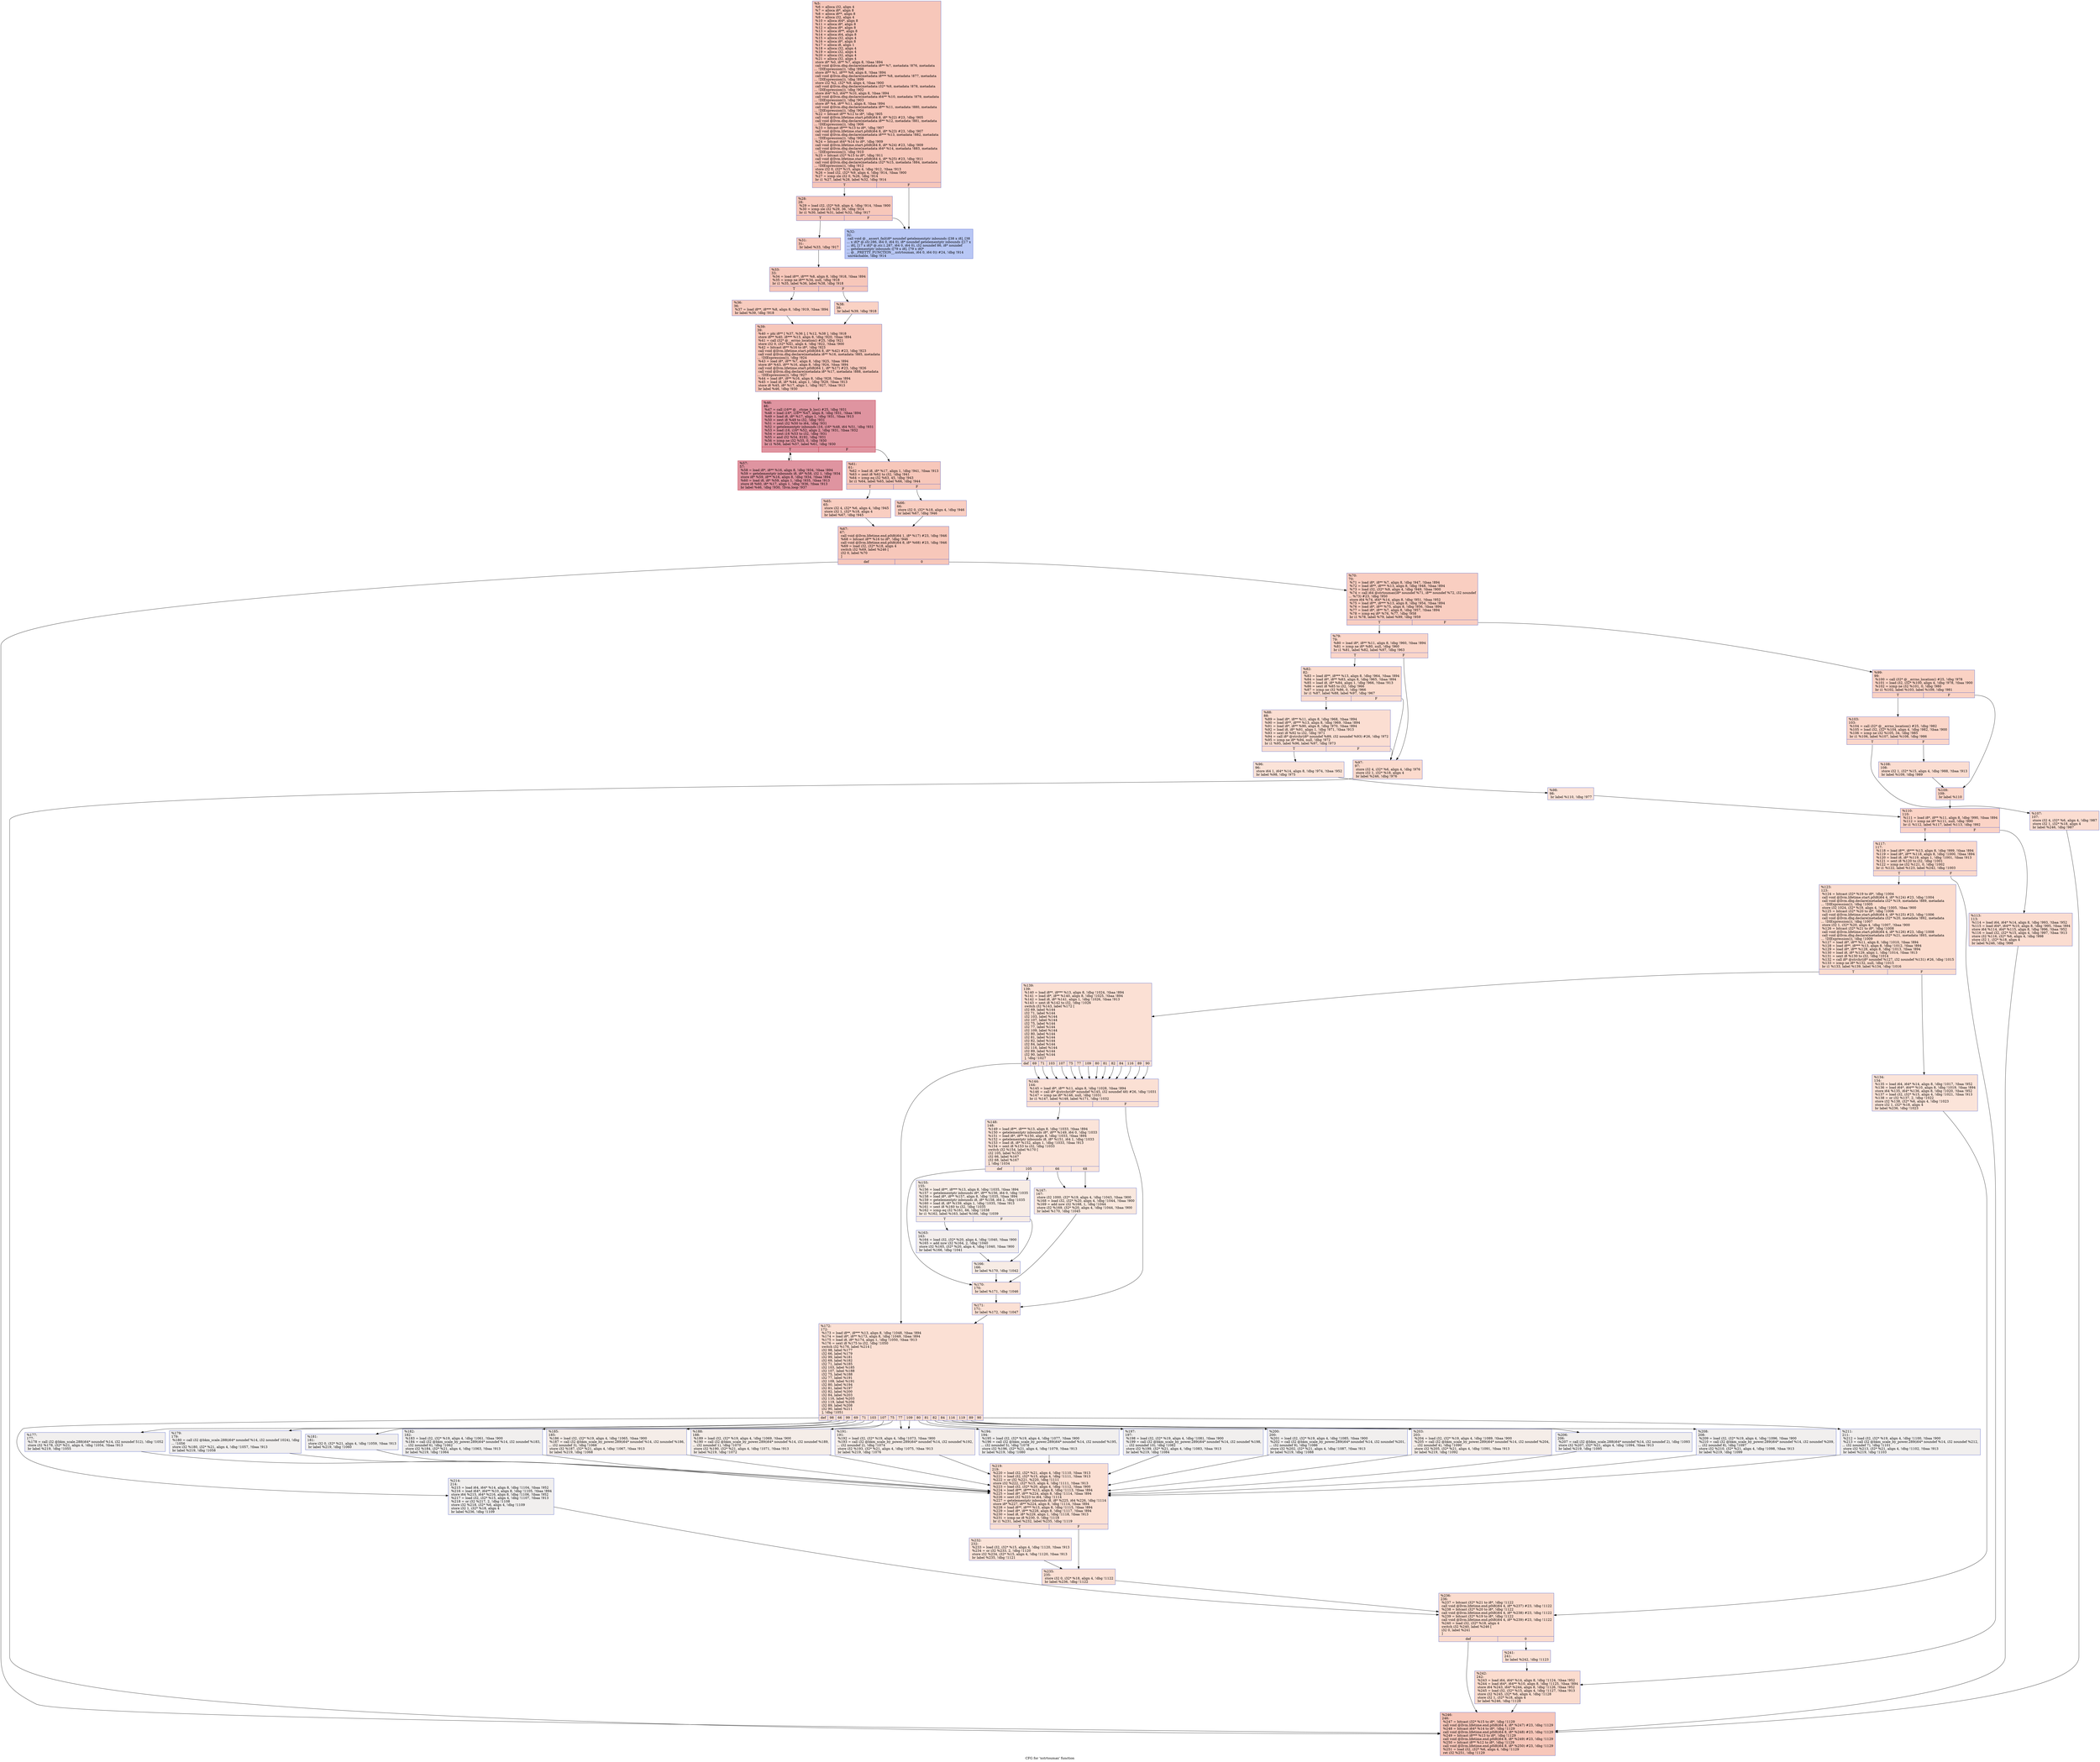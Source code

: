 digraph "CFG for 'xstrtoumax' function" {
	label="CFG for 'xstrtoumax' function";

	Node0xe67f10 [shape=record,color="#3d50c3ff", style=filled, fillcolor="#ec7f6370",label="{%5:\l  %6 = alloca i32, align 4\l  %7 = alloca i8*, align 8\l  %8 = alloca i8**, align 8\l  %9 = alloca i32, align 4\l  %10 = alloca i64*, align 8\l  %11 = alloca i8*, align 8\l  %12 = alloca i8*, align 8\l  %13 = alloca i8**, align 8\l  %14 = alloca i64, align 8\l  %15 = alloca i32, align 4\l  %16 = alloca i8*, align 8\l  %17 = alloca i8, align 1\l  %18 = alloca i32, align 4\l  %19 = alloca i32, align 4\l  %20 = alloca i32, align 4\l  %21 = alloca i32, align 4\l  store i8* %0, i8** %7, align 8, !tbaa !894\l  call void @llvm.dbg.declare(metadata i8** %7, metadata !876, metadata\l... !DIExpression()), !dbg !898\l  store i8** %1, i8*** %8, align 8, !tbaa !894\l  call void @llvm.dbg.declare(metadata i8*** %8, metadata !877, metadata\l... !DIExpression()), !dbg !899\l  store i32 %2, i32* %9, align 4, !tbaa !900\l  call void @llvm.dbg.declare(metadata i32* %9, metadata !878, metadata\l... !DIExpression()), !dbg !902\l  store i64* %3, i64** %10, align 8, !tbaa !894\l  call void @llvm.dbg.declare(metadata i64** %10, metadata !879, metadata\l... !DIExpression()), !dbg !903\l  store i8* %4, i8** %11, align 8, !tbaa !894\l  call void @llvm.dbg.declare(metadata i8** %11, metadata !880, metadata\l... !DIExpression()), !dbg !904\l  %22 = bitcast i8** %12 to i8*, !dbg !905\l  call void @llvm.lifetime.start.p0i8(i64 8, i8* %22) #23, !dbg !905\l  call void @llvm.dbg.declare(metadata i8** %12, metadata !881, metadata\l... !DIExpression()), !dbg !906\l  %23 = bitcast i8*** %13 to i8*, !dbg !907\l  call void @llvm.lifetime.start.p0i8(i64 8, i8* %23) #23, !dbg !907\l  call void @llvm.dbg.declare(metadata i8*** %13, metadata !882, metadata\l... !DIExpression()), !dbg !908\l  %24 = bitcast i64* %14 to i8*, !dbg !909\l  call void @llvm.lifetime.start.p0i8(i64 8, i8* %24) #23, !dbg !909\l  call void @llvm.dbg.declare(metadata i64* %14, metadata !883, metadata\l... !DIExpression()), !dbg !910\l  %25 = bitcast i32* %15 to i8*, !dbg !911\l  call void @llvm.lifetime.start.p0i8(i64 4, i8* %25) #23, !dbg !911\l  call void @llvm.dbg.declare(metadata i32* %15, metadata !884, metadata\l... !DIExpression()), !dbg !912\l  store i32 0, i32* %15, align 4, !dbg !912, !tbaa !913\l  %26 = load i32, i32* %9, align 4, !dbg !914, !tbaa !900\l  %27 = icmp sle i32 0, %26, !dbg !914\l  br i1 %27, label %28, label %32, !dbg !914\l|{<s0>T|<s1>F}}"];
	Node0xe67f10:s0 -> Node0xe69cc0;
	Node0xe67f10:s1 -> Node0xe69d60;
	Node0xe69cc0 [shape=record,color="#3d50c3ff", style=filled, fillcolor="#ec7f6370",label="{%28:\l28:                                               \l  %29 = load i32, i32* %9, align 4, !dbg !914, !tbaa !900\l  %30 = icmp sle i32 %29, 36, !dbg !914\l  br i1 %30, label %31, label %32, !dbg !917\l|{<s0>T|<s1>F}}"];
	Node0xe69cc0:s0 -> Node0xe69d10;
	Node0xe69cc0:s1 -> Node0xe69d60;
	Node0xe69d10 [shape=record,color="#3d50c3ff", style=filled, fillcolor="#ec7f6370",label="{%31:\l31:                                               \l  br label %33, !dbg !917\l}"];
	Node0xe69d10 -> Node0xe69db0;
	Node0xe69d60 [shape=record,color="#3d50c3ff", style=filled, fillcolor="#5f7fe870",label="{%32:\l32:                                               \l  call void @__assert_fail(i8* noundef getelementptr inbounds ([38 x i8], [38\l... x i8]* @.str.286, i64 0, i64 0), i8* noundef getelementptr inbounds ([17 x\l... i8], [17 x i8]* @.str.1.287, i64 0, i64 0), i32 noundef 86, i8* noundef\l... getelementptr inbounds ([79 x i8], [79 x i8]*\l... @__PRETTY_FUNCTION__.xstrtoumax, i64 0, i64 0)) #24, !dbg !914\l  unreachable, !dbg !914\l}"];
	Node0xe69db0 [shape=record,color="#3d50c3ff", style=filled, fillcolor="#ec7f6370",label="{%33:\l33:                                               \l  %34 = load i8**, i8*** %8, align 8, !dbg !918, !tbaa !894\l  %35 = icmp ne i8** %34, null, !dbg !918\l  br i1 %35, label %36, label %38, !dbg !918\l|{<s0>T|<s1>F}}"];
	Node0xe69db0:s0 -> Node0xe69e00;
	Node0xe69db0:s1 -> Node0xe69e50;
	Node0xe69e00 [shape=record,color="#3d50c3ff", style=filled, fillcolor="#f08b6e70",label="{%36:\l36:                                               \l  %37 = load i8**, i8*** %8, align 8, !dbg !919, !tbaa !894\l  br label %39, !dbg !918\l}"];
	Node0xe69e00 -> Node0xe69ea0;
	Node0xe69e50 [shape=record,color="#3d50c3ff", style=filled, fillcolor="#f4987a70",label="{%38:\l38:                                               \l  br label %39, !dbg !918\l}"];
	Node0xe69e50 -> Node0xe69ea0;
	Node0xe69ea0 [shape=record,color="#3d50c3ff", style=filled, fillcolor="#ec7f6370",label="{%39:\l39:                                               \l  %40 = phi i8** [ %37, %36 ], [ %12, %38 ], !dbg !918\l  store i8** %40, i8*** %13, align 8, !dbg !920, !tbaa !894\l  %41 = call i32* @__errno_location() #25, !dbg !921\l  store i32 0, i32* %41, align 4, !dbg !922, !tbaa !900\l  %42 = bitcast i8** %16 to i8*, !dbg !923\l  call void @llvm.lifetime.start.p0i8(i64 8, i8* %42) #23, !dbg !923\l  call void @llvm.dbg.declare(metadata i8** %16, metadata !885, metadata\l... !DIExpression()), !dbg !924\l  %43 = load i8*, i8** %7, align 8, !dbg !925, !tbaa !894\l  store i8* %43, i8** %16, align 8, !dbg !924, !tbaa !894\l  call void @llvm.lifetime.start.p0i8(i64 1, i8* %17) #23, !dbg !926\l  call void @llvm.dbg.declare(metadata i8* %17, metadata !888, metadata\l... !DIExpression()), !dbg !927\l  %44 = load i8*, i8** %16, align 8, !dbg !928, !tbaa !894\l  %45 = load i8, i8* %44, align 1, !dbg !929, !tbaa !913\l  store i8 %45, i8* %17, align 1, !dbg !927, !tbaa !913\l  br label %46, !dbg !930\l}"];
	Node0xe69ea0 -> Node0xe69ef0;
	Node0xe69ef0 [shape=record,color="#b70d28ff", style=filled, fillcolor="#b70d2870",label="{%46:\l46:                                               \l  %47 = call i16** @__ctype_b_loc() #25, !dbg !931\l  %48 = load i16*, i16** %47, align 8, !dbg !931, !tbaa !894\l  %49 = load i8, i8* %17, align 1, !dbg !931, !tbaa !913\l  %50 = zext i8 %49 to i32, !dbg !931\l  %51 = sext i32 %50 to i64, !dbg !931\l  %52 = getelementptr inbounds i16, i16* %48, i64 %51, !dbg !931\l  %53 = load i16, i16* %52, align 2, !dbg !931, !tbaa !932\l  %54 = zext i16 %53 to i32, !dbg !931\l  %55 = and i32 %54, 8192, !dbg !931\l  %56 = icmp ne i32 %55, 0, !dbg !930\l  br i1 %56, label %57, label %61, !dbg !930\l|{<s0>T|<s1>F}}"];
	Node0xe69ef0:s0 -> Node0xe69f40;
	Node0xe69ef0:s1 -> Node0xe69f90;
	Node0xe69f40 [shape=record,color="#b70d28ff", style=filled, fillcolor="#b70d2870",label="{%57:\l57:                                               \l  %58 = load i8*, i8** %16, align 8, !dbg !934, !tbaa !894\l  %59 = getelementptr inbounds i8, i8* %58, i32 1, !dbg !934\l  store i8* %59, i8** %16, align 8, !dbg !934, !tbaa !894\l  %60 = load i8, i8* %59, align 1, !dbg !935, !tbaa !913\l  store i8 %60, i8* %17, align 1, !dbg !936, !tbaa !913\l  br label %46, !dbg !930, !llvm.loop !937\l}"];
	Node0xe69f40 -> Node0xe69ef0;
	Node0xe69f90 [shape=record,color="#3d50c3ff", style=filled, fillcolor="#ec7f6370",label="{%61:\l61:                                               \l  %62 = load i8, i8* %17, align 1, !dbg !941, !tbaa !913\l  %63 = zext i8 %62 to i32, !dbg !941\l  %64 = icmp eq i32 %63, 45, !dbg !943\l  br i1 %64, label %65, label %66, !dbg !944\l|{<s0>T|<s1>F}}"];
	Node0xe69f90:s0 -> Node0xe69fe0;
	Node0xe69f90:s1 -> Node0xe6a030;
	Node0xe69fe0 [shape=record,color="#3d50c3ff", style=filled, fillcolor="#f2907270",label="{%65:\l65:                                               \l  store i32 4, i32* %6, align 4, !dbg !945\l  store i32 1, i32* %18, align 4\l  br label %67, !dbg !945\l}"];
	Node0xe69fe0 -> Node0xe6a080;
	Node0xe6a030 [shape=record,color="#3d50c3ff", style=filled, fillcolor="#f2907270",label="{%66:\l66:                                               \l  store i32 0, i32* %18, align 4, !dbg !946\l  br label %67, !dbg !946\l}"];
	Node0xe6a030 -> Node0xe6a080;
	Node0xe6a080 [shape=record,color="#3d50c3ff", style=filled, fillcolor="#ec7f6370",label="{%67:\l67:                                               \l  call void @llvm.lifetime.end.p0i8(i64 1, i8* %17) #23, !dbg !946\l  %68 = bitcast i8** %16 to i8*, !dbg !946\l  call void @llvm.lifetime.end.p0i8(i64 8, i8* %68) #23, !dbg !946\l  %69 = load i32, i32* %18, align 4\l  switch i32 %69, label %246 [\l    i32 0, label %70\l  ]\l|{<s0>def|<s1>0}}"];
	Node0xe6a080:s0 -> Node0xe6afd0;
	Node0xe6a080:s1 -> Node0xe6a0d0;
	Node0xe6a0d0 [shape=record,color="#3d50c3ff", style=filled, fillcolor="#f2907270",label="{%70:\l70:                                               \l  %71 = load i8*, i8** %7, align 8, !dbg !947, !tbaa !894\l  %72 = load i8**, i8*** %13, align 8, !dbg !948, !tbaa !894\l  %73 = load i32, i32* %9, align 4, !dbg !949, !tbaa !900\l  %74 = call i64 @strtoumax(i8* noundef %71, i8** noundef %72, i32 noundef\l... %73) #23, !dbg !950\l  store i64 %74, i64* %14, align 8, !dbg !951, !tbaa !952\l  %75 = load i8**, i8*** %13, align 8, !dbg !954, !tbaa !894\l  %76 = load i8*, i8** %75, align 8, !dbg !956, !tbaa !894\l  %77 = load i8*, i8** %7, align 8, !dbg !957, !tbaa !894\l  %78 = icmp eq i8* %76, %77, !dbg !958\l  br i1 %78, label %79, label %99, !dbg !959\l|{<s0>T|<s1>F}}"];
	Node0xe6a0d0:s0 -> Node0xe6a120;
	Node0xe6a0d0:s1 -> Node0xe6a300;
	Node0xe6a120 [shape=record,color="#3d50c3ff", style=filled, fillcolor="#f6a38570",label="{%79:\l79:                                               \l  %80 = load i8*, i8** %11, align 8, !dbg !960, !tbaa !894\l  %81 = icmp ne i8* %80, null, !dbg !960\l  br i1 %81, label %82, label %97, !dbg !963\l|{<s0>T|<s1>F}}"];
	Node0xe6a120:s0 -> Node0xe6a170;
	Node0xe6a120:s1 -> Node0xe6a260;
	Node0xe6a170 [shape=record,color="#3d50c3ff", style=filled, fillcolor="#f7af9170",label="{%82:\l82:                                               \l  %83 = load i8**, i8*** %13, align 8, !dbg !964, !tbaa !894\l  %84 = load i8*, i8** %83, align 8, !dbg !965, !tbaa !894\l  %85 = load i8, i8* %84, align 1, !dbg !966, !tbaa !913\l  %86 = sext i8 %85 to i32, !dbg !966\l  %87 = icmp ne i32 %86, 0, !dbg !966\l  br i1 %87, label %88, label %97, !dbg !967\l|{<s0>T|<s1>F}}"];
	Node0xe6a170:s0 -> Node0xe6a1c0;
	Node0xe6a170:s1 -> Node0xe6a260;
	Node0xe6a1c0 [shape=record,color="#3d50c3ff", style=filled, fillcolor="#f7b59970",label="{%88:\l88:                                               \l  %89 = load i8*, i8** %11, align 8, !dbg !968, !tbaa !894\l  %90 = load i8**, i8*** %13, align 8, !dbg !969, !tbaa !894\l  %91 = load i8*, i8** %90, align 8, !dbg !970, !tbaa !894\l  %92 = load i8, i8* %91, align 1, !dbg !971, !tbaa !913\l  %93 = sext i8 %92 to i32, !dbg !971\l  %94 = call i8* @strchr(i8* noundef %89, i32 noundef %93) #26, !dbg !972\l  %95 = icmp ne i8* %94, null, !dbg !972\l  br i1 %95, label %96, label %97, !dbg !973\l|{<s0>T|<s1>F}}"];
	Node0xe6a1c0:s0 -> Node0xe6a210;
	Node0xe6a1c0:s1 -> Node0xe6a260;
	Node0xe6a210 [shape=record,color="#3d50c3ff", style=filled, fillcolor="#f6bfa670",label="{%96:\l96:                                               \l  store i64 1, i64* %14, align 8, !dbg !974, !tbaa !952\l  br label %98, !dbg !975\l}"];
	Node0xe6a210 -> Node0xe6a2b0;
	Node0xe6a260 [shape=record,color="#3d50c3ff", style=filled, fillcolor="#f7ac8e70",label="{%97:\l97:                                               \l  store i32 4, i32* %6, align 4, !dbg !976\l  store i32 1, i32* %18, align 4\l  br label %246, !dbg !976\l}"];
	Node0xe6a260 -> Node0xe6afd0;
	Node0xe6a2b0 [shape=record,color="#3d50c3ff", style=filled, fillcolor="#f6bfa670",label="{%98:\l98:                                               \l  br label %110, !dbg !977\l}"];
	Node0xe6a2b0 -> Node0xe6a490;
	Node0xe6a300 [shape=record,color="#3d50c3ff", style=filled, fillcolor="#f4987a70",label="{%99:\l99:                                               \l  %100 = call i32* @__errno_location() #25, !dbg !978\l  %101 = load i32, i32* %100, align 4, !dbg !978, !tbaa !900\l  %102 = icmp ne i32 %101, 0, !dbg !980\l  br i1 %102, label %103, label %109, !dbg !981\l|{<s0>T|<s1>F}}"];
	Node0xe6a300:s0 -> Node0xe6a350;
	Node0xe6a300:s1 -> Node0xe6a440;
	Node0xe6a350 [shape=record,color="#3d50c3ff", style=filled, fillcolor="#f6a38570",label="{%103:\l103:                                              \l  %104 = call i32* @__errno_location() #25, !dbg !982\l  %105 = load i32, i32* %104, align 4, !dbg !982, !tbaa !900\l  %106 = icmp ne i32 %105, 34, !dbg !985\l  br i1 %106, label %107, label %108, !dbg !986\l|{<s0>T|<s1>F}}"];
	Node0xe6a350:s0 -> Node0xe6a3a0;
	Node0xe6a350:s1 -> Node0xe6a3f0;
	Node0xe6a3a0 [shape=record,color="#3d50c3ff", style=filled, fillcolor="#f7b39670",label="{%107:\l107:                                              \l  store i32 4, i32* %6, align 4, !dbg !987\l  store i32 1, i32* %18, align 4\l  br label %246, !dbg !987\l}"];
	Node0xe6a3a0 -> Node0xe6afd0;
	Node0xe6a3f0 [shape=record,color="#3d50c3ff", style=filled, fillcolor="#f7b39670",label="{%108:\l108:                                              \l  store i32 1, i32* %15, align 4, !dbg !988, !tbaa !913\l  br label %109, !dbg !989\l}"];
	Node0xe6a3f0 -> Node0xe6a440;
	Node0xe6a440 [shape=record,color="#3d50c3ff", style=filled, fillcolor="#f5a08170",label="{%109:\l109:                                              \l  br label %110\l}"];
	Node0xe6a440 -> Node0xe6a490;
	Node0xe6a490 [shape=record,color="#3d50c3ff", style=filled, fillcolor="#f59c7d70",label="{%110:\l110:                                              \l  %111 = load i8*, i8** %11, align 8, !dbg !990, !tbaa !894\l  %112 = icmp ne i8* %111, null, !dbg !990\l  br i1 %112, label %117, label %113, !dbg !992\l|{<s0>T|<s1>F}}"];
	Node0xe6a490:s0 -> Node0xe6a530;
	Node0xe6a490:s1 -> Node0xe6a4e0;
	Node0xe6a4e0 [shape=record,color="#3d50c3ff", style=filled, fillcolor="#f7b39670",label="{%113:\l113:                                              \l  %114 = load i64, i64* %14, align 8, !dbg !993, !tbaa !952\l  %115 = load i64*, i64** %10, align 8, !dbg !995, !tbaa !894\l  store i64 %114, i64* %115, align 8, !dbg !996, !tbaa !952\l  %116 = load i32, i32* %15, align 4, !dbg !997, !tbaa !913\l  store i32 %116, i32* %6, align 4, !dbg !998\l  store i32 1, i32* %18, align 4\l  br label %246, !dbg !998\l}"];
	Node0xe6a4e0 -> Node0xe6afd0;
	Node0xe6a530 [shape=record,color="#3d50c3ff", style=filled, fillcolor="#f7a88970",label="{%117:\l117:                                              \l  %118 = load i8**, i8*** %13, align 8, !dbg !999, !tbaa !894\l  %119 = load i8*, i8** %118, align 8, !dbg !1000, !tbaa !894\l  %120 = load i8, i8* %119, align 1, !dbg !1001, !tbaa !913\l  %121 = sext i8 %120 to i32, !dbg !1001\l  %122 = icmp ne i32 %121, 0, !dbg !1002\l  br i1 %122, label %123, label %242, !dbg !1003\l|{<s0>T|<s1>F}}"];
	Node0xe6a530:s0 -> Node0xe6a580;
	Node0xe6a530:s1 -> Node0xe6af80;
	Node0xe6a580 [shape=record,color="#3d50c3ff", style=filled, fillcolor="#f7af9170",label="{%123:\l123:                                              \l  %124 = bitcast i32* %19 to i8*, !dbg !1004\l  call void @llvm.lifetime.start.p0i8(i64 4, i8* %124) #23, !dbg !1004\l  call void @llvm.dbg.declare(metadata i32* %19, metadata !889, metadata\l... !DIExpression()), !dbg !1005\l  store i32 1024, i32* %19, align 4, !dbg !1005, !tbaa !900\l  %125 = bitcast i32* %20 to i8*, !dbg !1006\l  call void @llvm.lifetime.start.p0i8(i64 4, i8* %125) #23, !dbg !1006\l  call void @llvm.dbg.declare(metadata i32* %20, metadata !892, metadata\l... !DIExpression()), !dbg !1007\l  store i32 1, i32* %20, align 4, !dbg !1007, !tbaa !900\l  %126 = bitcast i32* %21 to i8*, !dbg !1008\l  call void @llvm.lifetime.start.p0i8(i64 4, i8* %126) #23, !dbg !1008\l  call void @llvm.dbg.declare(metadata i32* %21, metadata !893, metadata\l... !DIExpression()), !dbg !1009\l  %127 = load i8*, i8** %11, align 8, !dbg !1010, !tbaa !894\l  %128 = load i8**, i8*** %13, align 8, !dbg !1012, !tbaa !894\l  %129 = load i8*, i8** %128, align 8, !dbg !1013, !tbaa !894\l  %130 = load i8, i8* %129, align 1, !dbg !1014, !tbaa !913\l  %131 = sext i8 %130 to i32, !dbg !1014\l  %132 = call i8* @strchr(i8* noundef %127, i32 noundef %131) #26, !dbg !1015\l  %133 = icmp ne i8* %132, null, !dbg !1015\l  br i1 %133, label %139, label %134, !dbg !1016\l|{<s0>T|<s1>F}}"];
	Node0xe6a580:s0 -> Node0xe6a620;
	Node0xe6a580:s1 -> Node0xe6a5d0;
	Node0xe6a5d0 [shape=record,color="#3d50c3ff", style=filled, fillcolor="#f5c1a970",label="{%134:\l134:                                              \l  %135 = load i64, i64* %14, align 8, !dbg !1017, !tbaa !952\l  %136 = load i64*, i64** %10, align 8, !dbg !1019, !tbaa !894\l  store i64 %135, i64* %136, align 8, !dbg !1020, !tbaa !952\l  %137 = load i32, i32* %15, align 4, !dbg !1021, !tbaa !913\l  %138 = or i32 %137, 2, !dbg !1022\l  store i32 %138, i32* %6, align 4, !dbg !1023\l  store i32 1, i32* %18, align 4\l  br label %236, !dbg !1023\l}"];
	Node0xe6a5d0 -> Node0xe6aee0;
	Node0xe6a620 [shape=record,color="#3d50c3ff", style=filled, fillcolor="#f7b99e70",label="{%139:\l139:                                              \l  %140 = load i8**, i8*** %13, align 8, !dbg !1024, !tbaa !894\l  %141 = load i8*, i8** %140, align 8, !dbg !1025, !tbaa !894\l  %142 = load i8, i8* %141, align 1, !dbg !1026, !tbaa !913\l  %143 = sext i8 %142 to i32, !dbg !1026\l  switch i32 %143, label %172 [\l    i32 69, label %144\l    i32 71, label %144\l    i32 103, label %144\l    i32 107, label %144\l    i32 75, label %144\l    i32 77, label %144\l    i32 109, label %144\l    i32 80, label %144\l    i32 81, label %144\l    i32 82, label %144\l    i32 84, label %144\l    i32 116, label %144\l    i32 89, label %144\l    i32 90, label %144\l  ], !dbg !1027\l|{<s0>def|<s1>69|<s2>71|<s3>103|<s4>107|<s5>75|<s6>77|<s7>109|<s8>80|<s9>81|<s10>82|<s11>84|<s12>116|<s13>89|<s14>90}}"];
	Node0xe6a620:s0 -> Node0xe6a8f0;
	Node0xe6a620:s1 -> Node0xe6a670;
	Node0xe6a620:s2 -> Node0xe6a670;
	Node0xe6a620:s3 -> Node0xe6a670;
	Node0xe6a620:s4 -> Node0xe6a670;
	Node0xe6a620:s5 -> Node0xe6a670;
	Node0xe6a620:s6 -> Node0xe6a670;
	Node0xe6a620:s7 -> Node0xe6a670;
	Node0xe6a620:s8 -> Node0xe6a670;
	Node0xe6a620:s9 -> Node0xe6a670;
	Node0xe6a620:s10 -> Node0xe6a670;
	Node0xe6a620:s11 -> Node0xe6a670;
	Node0xe6a620:s12 -> Node0xe6a670;
	Node0xe6a620:s13 -> Node0xe6a670;
	Node0xe6a620:s14 -> Node0xe6a670;
	Node0xe6a670 [shape=record,color="#3d50c3ff", style=filled, fillcolor="#f7b99e70",label="{%144:\l144:                                              \l  %145 = load i8*, i8** %11, align 8, !dbg !1028, !tbaa !894\l  %146 = call i8* @strchr(i8* noundef %145, i32 noundef 48) #26, !dbg !1031\l  %147 = icmp ne i8* %146, null, !dbg !1031\l  br i1 %147, label %148, label %171, !dbg !1032\l|{<s0>T|<s1>F}}"];
	Node0xe6a670:s0 -> Node0xe6a6c0;
	Node0xe6a670:s1 -> Node0xe6a8a0;
	Node0xe6a6c0 [shape=record,color="#3d50c3ff", style=filled, fillcolor="#f5c1a970",label="{%148:\l148:                                              \l  %149 = load i8**, i8*** %13, align 8, !dbg !1033, !tbaa !894\l  %150 = getelementptr inbounds i8*, i8** %149, i64 0, !dbg !1033\l  %151 = load i8*, i8** %150, align 8, !dbg !1033, !tbaa !894\l  %152 = getelementptr inbounds i8, i8* %151, i64 1, !dbg !1033\l  %153 = load i8, i8* %152, align 1, !dbg !1033, !tbaa !913\l  %154 = sext i8 %153 to i32, !dbg !1033\l  switch i32 %154, label %170 [\l    i32 105, label %155\l    i32 66, label %167\l    i32 68, label %167\l  ], !dbg !1034\l|{<s0>def|<s1>105|<s2>66|<s3>68}}"];
	Node0xe6a6c0:s0 -> Node0xe6a850;
	Node0xe6a6c0:s1 -> Node0xe6a710;
	Node0xe6a6c0:s2 -> Node0xe6a800;
	Node0xe6a6c0:s3 -> Node0xe6a800;
	Node0xe6a710 [shape=record,color="#3d50c3ff", style=filled, fillcolor="#ecd3c570",label="{%155:\l155:                                              \l  %156 = load i8**, i8*** %13, align 8, !dbg !1035, !tbaa !894\l  %157 = getelementptr inbounds i8*, i8** %156, i64 0, !dbg !1035\l  %158 = load i8*, i8** %157, align 8, !dbg !1035, !tbaa !894\l  %159 = getelementptr inbounds i8, i8* %158, i64 2, !dbg !1035\l  %160 = load i8, i8* %159, align 1, !dbg !1035, !tbaa !913\l  %161 = sext i8 %160 to i32, !dbg !1035\l  %162 = icmp eq i32 %161, 66, !dbg !1038\l  br i1 %162, label %163, label %166, !dbg !1039\l|{<s0>T|<s1>F}}"];
	Node0xe6a710:s0 -> Node0xe6a760;
	Node0xe6a710:s1 -> Node0xe6a7b0;
	Node0xe6a760 [shape=record,color="#3d50c3ff", style=filled, fillcolor="#e3d9d370",label="{%163:\l163:                                              \l  %164 = load i32, i32* %20, align 4, !dbg !1040, !tbaa !900\l  %165 = add nsw i32 %164, 2, !dbg !1040\l  store i32 %165, i32* %20, align 4, !dbg !1040, !tbaa !900\l  br label %166, !dbg !1041\l}"];
	Node0xe6a760 -> Node0xe6a7b0;
	Node0xe6a7b0 [shape=record,color="#3d50c3ff", style=filled, fillcolor="#ecd3c570",label="{%166:\l166:                                              \l  br label %170, !dbg !1042\l}"];
	Node0xe6a7b0 -> Node0xe6a850;
	Node0xe6a800 [shape=record,color="#3d50c3ff", style=filled, fillcolor="#f2cab570",label="{%167:\l167:                                              \l  store i32 1000, i32* %19, align 4, !dbg !1043, !tbaa !900\l  %168 = load i32, i32* %20, align 4, !dbg !1044, !tbaa !900\l  %169 = add nsw i32 %168, 1, !dbg !1044\l  store i32 %169, i32* %20, align 4, !dbg !1044, !tbaa !900\l  br label %170, !dbg !1045\l}"];
	Node0xe6a800 -> Node0xe6a850;
	Node0xe6a850 [shape=record,color="#3d50c3ff", style=filled, fillcolor="#f5c1a970",label="{%170:\l170:                                              \l  br label %171, !dbg !1046\l}"];
	Node0xe6a850 -> Node0xe6a8a0;
	Node0xe6a8a0 [shape=record,color="#3d50c3ff", style=filled, fillcolor="#f7b99e70",label="{%171:\l171:                                              \l  br label %172, !dbg !1047\l}"];
	Node0xe6a8a0 -> Node0xe6a8f0;
	Node0xe6a8f0 [shape=record,color="#3d50c3ff", style=filled, fillcolor="#f7b99e70",label="{%172:\l172:                                              \l  %173 = load i8**, i8*** %13, align 8, !dbg !1048, !tbaa !894\l  %174 = load i8*, i8** %173, align 8, !dbg !1049, !tbaa !894\l  %175 = load i8, i8* %174, align 1, !dbg !1050, !tbaa !913\l  %176 = sext i8 %175 to i32, !dbg !1050\l  switch i32 %176, label %214 [\l    i32 98, label %177\l    i32 66, label %179\l    i32 99, label %181\l    i32 69, label %182\l    i32 71, label %185\l    i32 103, label %185\l    i32 107, label %188\l    i32 75, label %188\l    i32 77, label %191\l    i32 109, label %191\l    i32 80, label %194\l    i32 81, label %197\l    i32 82, label %200\l    i32 84, label %203\l    i32 116, label %203\l    i32 119, label %206\l    i32 89, label %208\l    i32 90, label %211\l  ], !dbg !1051\l|{<s0>def|<s1>98|<s2>66|<s3>99|<s4>69|<s5>71|<s6>103|<s7>107|<s8>75|<s9>77|<s10>109|<s11>80|<s12>81|<s13>82|<s14>84|<s15>116|<s16>119|<s17>89|<s18>90}}"];
	Node0xe6a8f0:s0 -> Node0xe6ada0;
	Node0xe6a8f0:s1 -> Node0xe6a940;
	Node0xe6a8f0:s2 -> Node0xe6a990;
	Node0xe6a8f0:s3 -> Node0xe6a9e0;
	Node0xe6a8f0:s4 -> Node0xe6aa30;
	Node0xe6a8f0:s5 -> Node0xe6aa80;
	Node0xe6a8f0:s6 -> Node0xe6aa80;
	Node0xe6a8f0:s7 -> Node0xe6aad0;
	Node0xe6a8f0:s8 -> Node0xe6aad0;
	Node0xe6a8f0:s9 -> Node0xe6ab20;
	Node0xe6a8f0:s10 -> Node0xe6ab20;
	Node0xe6a8f0:s11 -> Node0xe6ab70;
	Node0xe6a8f0:s12 -> Node0xe6abc0;
	Node0xe6a8f0:s13 -> Node0xe6ac10;
	Node0xe6a8f0:s14 -> Node0xe6ac60;
	Node0xe6a8f0:s15 -> Node0xe6ac60;
	Node0xe6a8f0:s16 -> Node0xe6acb0;
	Node0xe6a8f0:s17 -> Node0xe6ad00;
	Node0xe6a8f0:s18 -> Node0xe6ad50;
	Node0xe6a940 [shape=record,color="#3d50c3ff", style=filled, fillcolor="#e0dbd870",label="{%177:\l177:                                              \l  %178 = call i32 @bkm_scale.288(i64* noundef %14, i32 noundef 512), !dbg !1052\l  store i32 %178, i32* %21, align 4, !dbg !1054, !tbaa !913\l  br label %219, !dbg !1055\l}"];
	Node0xe6a940 -> Node0xe6adf0;
	Node0xe6a990 [shape=record,color="#3d50c3ff", style=filled, fillcolor="#e0dbd870",label="{%179:\l179:                                              \l  %180 = call i32 @bkm_scale.288(i64* noundef %14, i32 noundef 1024), !dbg\l... !1056\l  store i32 %180, i32* %21, align 4, !dbg !1057, !tbaa !913\l  br label %219, !dbg !1058\l}"];
	Node0xe6a990 -> Node0xe6adf0;
	Node0xe6a9e0 [shape=record,color="#3d50c3ff", style=filled, fillcolor="#e0dbd870",label="{%181:\l181:                                              \l  store i32 0, i32* %21, align 4, !dbg !1059, !tbaa !913\l  br label %219, !dbg !1060\l}"];
	Node0xe6a9e0 -> Node0xe6adf0;
	Node0xe6aa30 [shape=record,color="#3d50c3ff", style=filled, fillcolor="#e0dbd870",label="{%182:\l182:                                              \l  %183 = load i32, i32* %19, align 4, !dbg !1061, !tbaa !900\l  %184 = call i32 @bkm_scale_by_power.289(i64* noundef %14, i32 noundef %183,\l... i32 noundef 6), !dbg !1062\l  store i32 %184, i32* %21, align 4, !dbg !1063, !tbaa !913\l  br label %219, !dbg !1064\l}"];
	Node0xe6aa30 -> Node0xe6adf0;
	Node0xe6aa80 [shape=record,color="#3d50c3ff", style=filled, fillcolor="#e8d6cc70",label="{%185:\l185:                                              \l  %186 = load i32, i32* %19, align 4, !dbg !1065, !tbaa !900\l  %187 = call i32 @bkm_scale_by_power.289(i64* noundef %14, i32 noundef %186,\l... i32 noundef 3), !dbg !1066\l  store i32 %187, i32* %21, align 4, !dbg !1067, !tbaa !913\l  br label %219, !dbg !1068\l}"];
	Node0xe6aa80 -> Node0xe6adf0;
	Node0xe6aad0 [shape=record,color="#3d50c3ff", style=filled, fillcolor="#e8d6cc70",label="{%188:\l188:                                              \l  %189 = load i32, i32* %19, align 4, !dbg !1069, !tbaa !900\l  %190 = call i32 @bkm_scale_by_power.289(i64* noundef %14, i32 noundef %189,\l... i32 noundef 1), !dbg !1070\l  store i32 %190, i32* %21, align 4, !dbg !1071, !tbaa !913\l  br label %219, !dbg !1072\l}"];
	Node0xe6aad0 -> Node0xe6adf0;
	Node0xe6ab20 [shape=record,color="#3d50c3ff", style=filled, fillcolor="#e8d6cc70",label="{%191:\l191:                                              \l  %192 = load i32, i32* %19, align 4, !dbg !1073, !tbaa !900\l  %193 = call i32 @bkm_scale_by_power.289(i64* noundef %14, i32 noundef %192,\l... i32 noundef 2), !dbg !1074\l  store i32 %193, i32* %21, align 4, !dbg !1075, !tbaa !913\l  br label %219, !dbg !1076\l}"];
	Node0xe6ab20 -> Node0xe6adf0;
	Node0xe6ab70 [shape=record,color="#3d50c3ff", style=filled, fillcolor="#e0dbd870",label="{%194:\l194:                                              \l  %195 = load i32, i32* %19, align 4, !dbg !1077, !tbaa !900\l  %196 = call i32 @bkm_scale_by_power.289(i64* noundef %14, i32 noundef %195,\l... i32 noundef 5), !dbg !1078\l  store i32 %196, i32* %21, align 4, !dbg !1079, !tbaa !913\l  br label %219, !dbg !1080\l}"];
	Node0xe6ab70 -> Node0xe6adf0;
	Node0xe6abc0 [shape=record,color="#3d50c3ff", style=filled, fillcolor="#e0dbd870",label="{%197:\l197:                                              \l  %198 = load i32, i32* %19, align 4, !dbg !1081, !tbaa !900\l  %199 = call i32 @bkm_scale_by_power.289(i64* noundef %14, i32 noundef %198,\l... i32 noundef 10), !dbg !1082\l  store i32 %199, i32* %21, align 4, !dbg !1083, !tbaa !913\l  br label %219, !dbg !1084\l}"];
	Node0xe6abc0 -> Node0xe6adf0;
	Node0xe6ac10 [shape=record,color="#3d50c3ff", style=filled, fillcolor="#e0dbd870",label="{%200:\l200:                                              \l  %201 = load i32, i32* %19, align 4, !dbg !1085, !tbaa !900\l  %202 = call i32 @bkm_scale_by_power.289(i64* noundef %14, i32 noundef %201,\l... i32 noundef 9), !dbg !1086\l  store i32 %202, i32* %21, align 4, !dbg !1087, !tbaa !913\l  br label %219, !dbg !1088\l}"];
	Node0xe6ac10 -> Node0xe6adf0;
	Node0xe6ac60 [shape=record,color="#3d50c3ff", style=filled, fillcolor="#e8d6cc70",label="{%203:\l203:                                              \l  %204 = load i32, i32* %19, align 4, !dbg !1089, !tbaa !900\l  %205 = call i32 @bkm_scale_by_power.289(i64* noundef %14, i32 noundef %204,\l... i32 noundef 4), !dbg !1090\l  store i32 %205, i32* %21, align 4, !dbg !1091, !tbaa !913\l  br label %219, !dbg !1092\l}"];
	Node0xe6ac60 -> Node0xe6adf0;
	Node0xe6acb0 [shape=record,color="#3d50c3ff", style=filled, fillcolor="#e0dbd870",label="{%206:\l206:                                              \l  %207 = call i32 @bkm_scale.288(i64* noundef %14, i32 noundef 2), !dbg !1093\l  store i32 %207, i32* %21, align 4, !dbg !1094, !tbaa !913\l  br label %219, !dbg !1095\l}"];
	Node0xe6acb0 -> Node0xe6adf0;
	Node0xe6ad00 [shape=record,color="#3d50c3ff", style=filled, fillcolor="#e0dbd870",label="{%208:\l208:                                              \l  %209 = load i32, i32* %19, align 4, !dbg !1096, !tbaa !900\l  %210 = call i32 @bkm_scale_by_power.289(i64* noundef %14, i32 noundef %209,\l... i32 noundef 8), !dbg !1097\l  store i32 %210, i32* %21, align 4, !dbg !1098, !tbaa !913\l  br label %219, !dbg !1099\l}"];
	Node0xe6ad00 -> Node0xe6adf0;
	Node0xe6ad50 [shape=record,color="#3d50c3ff", style=filled, fillcolor="#e0dbd870",label="{%211:\l211:                                              \l  %212 = load i32, i32* %19, align 4, !dbg !1100, !tbaa !900\l  %213 = call i32 @bkm_scale_by_power.289(i64* noundef %14, i32 noundef %212,\l... i32 noundef 7), !dbg !1101\l  store i32 %213, i32* %21, align 4, !dbg !1102, !tbaa !913\l  br label %219, !dbg !1103\l}"];
	Node0xe6ad50 -> Node0xe6adf0;
	Node0xe6ada0 [shape=record,color="#3d50c3ff", style=filled, fillcolor="#e0dbd870",label="{%214:\l214:                                              \l  %215 = load i64, i64* %14, align 8, !dbg !1104, !tbaa !952\l  %216 = load i64*, i64** %10, align 8, !dbg !1105, !tbaa !894\l  store i64 %215, i64* %216, align 8, !dbg !1106, !tbaa !952\l  %217 = load i32, i32* %15, align 4, !dbg !1107, !tbaa !913\l  %218 = or i32 %217, 2, !dbg !1108\l  store i32 %218, i32* %6, align 4, !dbg !1109\l  store i32 1, i32* %18, align 4\l  br label %236, !dbg !1109\l}"];
	Node0xe6ada0 -> Node0xe6aee0;
	Node0xe6adf0 [shape=record,color="#3d50c3ff", style=filled, fillcolor="#f7b99e70",label="{%219:\l219:                                              \l  %220 = load i32, i32* %21, align 4, !dbg !1110, !tbaa !913\l  %221 = load i32, i32* %15, align 4, !dbg !1111, !tbaa !913\l  %222 = or i32 %221, %220, !dbg !1111\l  store i32 %222, i32* %15, align 4, !dbg !1111, !tbaa !913\l  %223 = load i32, i32* %20, align 4, !dbg !1112, !tbaa !900\l  %224 = load i8**, i8*** %13, align 8, !dbg !1113, !tbaa !894\l  %225 = load i8*, i8** %224, align 8, !dbg !1114, !tbaa !894\l  %226 = sext i32 %223 to i64, !dbg !1114\l  %227 = getelementptr inbounds i8, i8* %225, i64 %226, !dbg !1114\l  store i8* %227, i8** %224, align 8, !dbg !1114, !tbaa !894\l  %228 = load i8**, i8*** %13, align 8, !dbg !1115, !tbaa !894\l  %229 = load i8*, i8** %228, align 8, !dbg !1117, !tbaa !894\l  %230 = load i8, i8* %229, align 1, !dbg !1118, !tbaa !913\l  %231 = icmp ne i8 %230, 0, !dbg !1118\l  br i1 %231, label %232, label %235, !dbg !1119\l|{<s0>T|<s1>F}}"];
	Node0xe6adf0:s0 -> Node0xe6ae40;
	Node0xe6adf0:s1 -> Node0xe6ae90;
	Node0xe6ae40 [shape=record,color="#3d50c3ff", style=filled, fillcolor="#f5c1a970",label="{%232:\l232:                                              \l  %233 = load i32, i32* %15, align 4, !dbg !1120, !tbaa !913\l  %234 = or i32 %233, 2, !dbg !1120\l  store i32 %234, i32* %15, align 4, !dbg !1120, !tbaa !913\l  br label %235, !dbg !1121\l}"];
	Node0xe6ae40 -> Node0xe6ae90;
	Node0xe6ae90 [shape=record,color="#3d50c3ff", style=filled, fillcolor="#f7b99e70",label="{%235:\l235:                                              \l  store i32 0, i32* %18, align 4, !dbg !1122\l  br label %236, !dbg !1122\l}"];
	Node0xe6ae90 -> Node0xe6aee0;
	Node0xe6aee0 [shape=record,color="#3d50c3ff", style=filled, fillcolor="#f7af9170",label="{%236:\l236:                                              \l  %237 = bitcast i32* %21 to i8*, !dbg !1122\l  call void @llvm.lifetime.end.p0i8(i64 4, i8* %237) #23, !dbg !1122\l  %238 = bitcast i32* %20 to i8*, !dbg !1122\l  call void @llvm.lifetime.end.p0i8(i64 4, i8* %238) #23, !dbg !1122\l  %239 = bitcast i32* %19 to i8*, !dbg !1122\l  call void @llvm.lifetime.end.p0i8(i64 4, i8* %239) #23, !dbg !1122\l  %240 = load i32, i32* %18, align 4\l  switch i32 %240, label %246 [\l    i32 0, label %241\l  ]\l|{<s0>def|<s1>0}}"];
	Node0xe6aee0:s0 -> Node0xe6afd0;
	Node0xe6aee0:s1 -> Node0xe6af30;
	Node0xe6af30 [shape=record,color="#3d50c3ff", style=filled, fillcolor="#f7bca170",label="{%241:\l241:                                              \l  br label %242, !dbg !1123\l}"];
	Node0xe6af30 -> Node0xe6af80;
	Node0xe6af80 [shape=record,color="#3d50c3ff", style=filled, fillcolor="#f7af9170",label="{%242:\l242:                                              \l  %243 = load i64, i64* %14, align 8, !dbg !1124, !tbaa !952\l  %244 = load i64*, i64** %10, align 8, !dbg !1125, !tbaa !894\l  store i64 %243, i64* %244, align 8, !dbg !1126, !tbaa !952\l  %245 = load i32, i32* %15, align 4, !dbg !1127, !tbaa !913\l  store i32 %245, i32* %6, align 4, !dbg !1128\l  store i32 1, i32* %18, align 4\l  br label %246, !dbg !1128\l}"];
	Node0xe6af80 -> Node0xe6afd0;
	Node0xe6afd0 [shape=record,color="#3d50c3ff", style=filled, fillcolor="#ec7f6370",label="{%246:\l246:                                              \l  %247 = bitcast i32* %15 to i8*, !dbg !1129\l  call void @llvm.lifetime.end.p0i8(i64 4, i8* %247) #23, !dbg !1129\l  %248 = bitcast i64* %14 to i8*, !dbg !1129\l  call void @llvm.lifetime.end.p0i8(i64 8, i8* %248) #23, !dbg !1129\l  %249 = bitcast i8*** %13 to i8*, !dbg !1129\l  call void @llvm.lifetime.end.p0i8(i64 8, i8* %249) #23, !dbg !1129\l  %250 = bitcast i8** %12 to i8*, !dbg !1129\l  call void @llvm.lifetime.end.p0i8(i64 8, i8* %250) #23, !dbg !1129\l  %251 = load i32, i32* %6, align 4, !dbg !1129\l  ret i32 %251, !dbg !1129\l}"];
}
